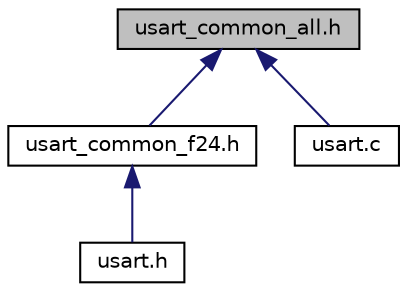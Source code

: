 digraph "usart_common_all.h"
{
  edge [fontname="Helvetica",fontsize="10",labelfontname="Helvetica",labelfontsize="10"];
  node [fontname="Helvetica",fontsize="10",shape=record];
  Node1 [label="usart_common_all.h",height=0.2,width=0.4,color="black", fillcolor="grey75", style="filled" fontcolor="black"];
  Node1 -> Node2 [dir="back",color="midnightblue",fontsize="10",style="solid",fontname="Helvetica"];
  Node2 [label="usart_common_f24.h",height=0.2,width=0.4,color="black", fillcolor="white", style="filled",URL="$usart__common__f24_8h.html"];
  Node2 -> Node3 [dir="back",color="midnightblue",fontsize="10",style="solid",fontname="Helvetica"];
  Node3 [label="usart.h",height=0.2,width=0.4,color="black", fillcolor="white", style="filled",URL="$usart_8h.html"];
  Node1 -> Node4 [dir="back",color="midnightblue",fontsize="10",style="solid",fontname="Helvetica"];
  Node4 [label="usart.c",height=0.2,width=0.4,color="black", fillcolor="white", style="filled",URL="$usart_8c.html"];
}

